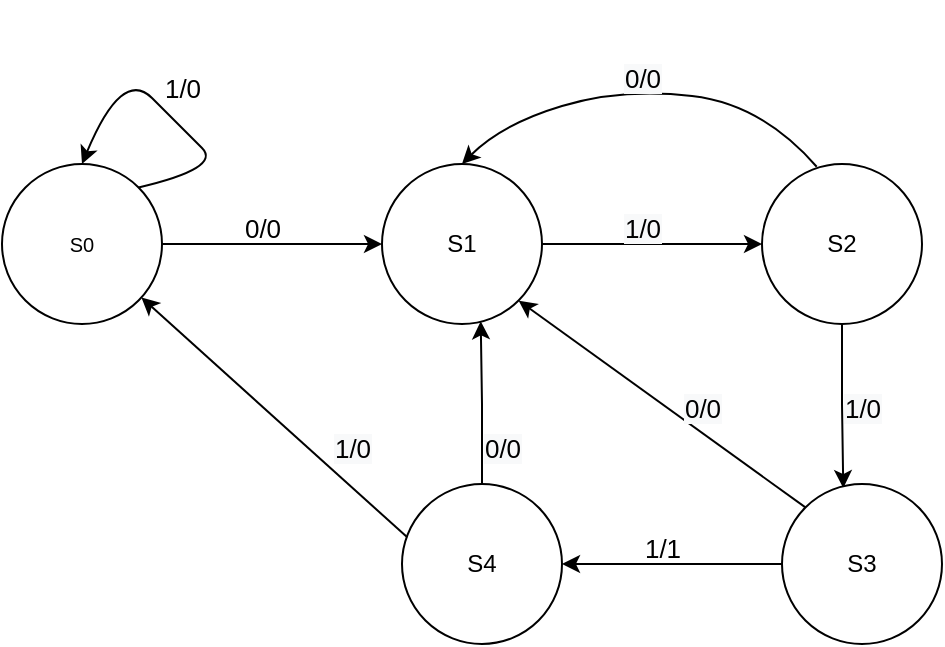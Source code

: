 <mxfile version="17.4.6" type="github">
  <diagram id="JiN5gUxKg_kHs-5ToOMZ" name="Page-1">
    <mxGraphModel dx="823" dy="484" grid="1" gridSize="10" guides="1" tooltips="1" connect="1" arrows="1" fold="1" page="1" pageScale="1" pageWidth="827" pageHeight="1169" math="0" shadow="0">
      <root>
        <mxCell id="0" />
        <mxCell id="1" parent="0" />
        <mxCell id="Cw4yV0d1_NEsQbWrNPIG-6" style="edgeStyle=orthogonalEdgeStyle;rounded=0;orthogonalLoop=1;jettySize=auto;html=1;entryX=0;entryY=0.5;entryDx=0;entryDy=0;fontSize=13;" edge="1" parent="1" source="Cw4yV0d1_NEsQbWrNPIG-1" target="Cw4yV0d1_NEsQbWrNPIG-3">
          <mxGeometry relative="1" as="geometry" />
        </mxCell>
        <mxCell id="Cw4yV0d1_NEsQbWrNPIG-1" value="&lt;font size=&quot;1&quot;&gt;S0&lt;/font&gt;" style="ellipse;whiteSpace=wrap;html=1;aspect=fixed;" vertex="1" parent="1">
          <mxGeometry x="120" y="98" width="80" height="80" as="geometry" />
        </mxCell>
        <mxCell id="Cw4yV0d1_NEsQbWrNPIG-8" style="edgeStyle=orthogonalEdgeStyle;rounded=0;orthogonalLoop=1;jettySize=auto;html=1;entryX=0.383;entryY=0.025;entryDx=0;entryDy=0;entryPerimeter=0;fontSize=13;" edge="1" parent="1" source="Cw4yV0d1_NEsQbWrNPIG-2" target="Cw4yV0d1_NEsQbWrNPIG-4">
          <mxGeometry relative="1" as="geometry" />
        </mxCell>
        <mxCell id="Cw4yV0d1_NEsQbWrNPIG-2" value="S2" style="ellipse;whiteSpace=wrap;html=1;aspect=fixed;" vertex="1" parent="1">
          <mxGeometry x="500" y="98" width="80" height="80" as="geometry" />
        </mxCell>
        <mxCell id="Cw4yV0d1_NEsQbWrNPIG-7" style="edgeStyle=orthogonalEdgeStyle;rounded=0;orthogonalLoop=1;jettySize=auto;html=1;entryX=0;entryY=0.5;entryDx=0;entryDy=0;fontSize=13;" edge="1" parent="1" source="Cw4yV0d1_NEsQbWrNPIG-3" target="Cw4yV0d1_NEsQbWrNPIG-2">
          <mxGeometry relative="1" as="geometry" />
        </mxCell>
        <mxCell id="Cw4yV0d1_NEsQbWrNPIG-3" value="S1" style="ellipse;whiteSpace=wrap;html=1;aspect=fixed;" vertex="1" parent="1">
          <mxGeometry x="310" y="98" width="80" height="80" as="geometry" />
        </mxCell>
        <mxCell id="Cw4yV0d1_NEsQbWrNPIG-9" style="edgeStyle=orthogonalEdgeStyle;rounded=0;orthogonalLoop=1;jettySize=auto;html=1;entryX=1;entryY=0.5;entryDx=0;entryDy=0;fontSize=13;" edge="1" parent="1" source="Cw4yV0d1_NEsQbWrNPIG-4" target="Cw4yV0d1_NEsQbWrNPIG-5">
          <mxGeometry relative="1" as="geometry" />
        </mxCell>
        <mxCell id="Cw4yV0d1_NEsQbWrNPIG-4" value="S3" style="ellipse;whiteSpace=wrap;html=1;aspect=fixed;" vertex="1" parent="1">
          <mxGeometry x="510" y="258" width="80" height="80" as="geometry" />
        </mxCell>
        <mxCell id="Cw4yV0d1_NEsQbWrNPIG-12" style="edgeStyle=orthogonalEdgeStyle;rounded=0;orthogonalLoop=1;jettySize=auto;html=1;exitX=0.5;exitY=0;exitDx=0;exitDy=0;entryX=0.617;entryY=0.983;entryDx=0;entryDy=0;entryPerimeter=0;fontSize=13;" edge="1" parent="1" source="Cw4yV0d1_NEsQbWrNPIG-5" target="Cw4yV0d1_NEsQbWrNPIG-3">
          <mxGeometry relative="1" as="geometry" />
        </mxCell>
        <mxCell id="Cw4yV0d1_NEsQbWrNPIG-5" value="S4" style="ellipse;whiteSpace=wrap;html=1;aspect=fixed;" vertex="1" parent="1">
          <mxGeometry x="320" y="258" width="80" height="80" as="geometry" />
        </mxCell>
        <mxCell id="Cw4yV0d1_NEsQbWrNPIG-11" value="" style="endArrow=classic;html=1;rounded=0;fontSize=13;exitX=0.033;exitY=0.333;exitDx=0;exitDy=0;exitPerimeter=0;" edge="1" parent="1" source="Cw4yV0d1_NEsQbWrNPIG-5" target="Cw4yV0d1_NEsQbWrNPIG-1">
          <mxGeometry width="50" height="50" relative="1" as="geometry">
            <mxPoint x="220" y="258" as="sourcePoint" />
            <mxPoint x="270" y="208" as="targetPoint" />
          </mxGeometry>
        </mxCell>
        <mxCell id="Cw4yV0d1_NEsQbWrNPIG-13" value="" style="endArrow=classic;html=1;rounded=0;fontSize=13;entryX=1;entryY=1;entryDx=0;entryDy=0;exitX=0;exitY=0;exitDx=0;exitDy=0;" edge="1" parent="1" source="Cw4yV0d1_NEsQbWrNPIG-4" target="Cw4yV0d1_NEsQbWrNPIG-3">
          <mxGeometry width="50" height="50" relative="1" as="geometry">
            <mxPoint x="370" y="328" as="sourcePoint" />
            <mxPoint x="420" y="278" as="targetPoint" />
          </mxGeometry>
        </mxCell>
        <mxCell id="Cw4yV0d1_NEsQbWrNPIG-15" value="" style="curved=1;endArrow=classic;html=1;rounded=0;fontSize=13;exitX=0.342;exitY=0.017;exitDx=0;exitDy=0;exitPerimeter=0;entryX=0.5;entryY=0;entryDx=0;entryDy=0;" edge="1" parent="1" source="Cw4yV0d1_NEsQbWrNPIG-2" target="Cw4yV0d1_NEsQbWrNPIG-3">
          <mxGeometry width="50" height="50" relative="1" as="geometry">
            <mxPoint x="370" y="128" as="sourcePoint" />
            <mxPoint x="420" y="78" as="targetPoint" />
            <Array as="points">
              <mxPoint x="500" y="68" />
              <mxPoint x="430" y="60" />
              <mxPoint x="370" y="78" />
            </Array>
          </mxGeometry>
        </mxCell>
        <mxCell id="Cw4yV0d1_NEsQbWrNPIG-16" value="0/0" style="text;html=1;align=center;verticalAlign=middle;resizable=0;points=[];autosize=1;strokeColor=none;fillColor=none;fontSize=13;" vertex="1" parent="1">
          <mxGeometry x="235" y="120" width="30" height="20" as="geometry" />
        </mxCell>
        <mxCell id="Cw4yV0d1_NEsQbWrNPIG-17" value="&#xa;&#xa;&lt;span style=&quot;color: rgb(0, 0, 0); font-family: helvetica; font-size: 13px; font-style: normal; font-weight: 400; letter-spacing: normal; text-align: center; text-indent: 0px; text-transform: none; word-spacing: 0px; background-color: rgb(248, 249, 250); display: inline; float: none;&quot;&gt;0/0&lt;/span&gt;&#xa;&#xa;" style="text;html=1;align=center;verticalAlign=middle;resizable=0;points=[];autosize=1;strokeColor=none;fillColor=none;fontSize=13;" vertex="1" parent="1">
          <mxGeometry x="425" y="20" width="30" height="70" as="geometry" />
        </mxCell>
        <mxCell id="Cw4yV0d1_NEsQbWrNPIG-18" value="&#xa;&#xa;&lt;span style=&quot;color: rgb(0, 0, 0); font-family: helvetica; font-size: 13px; font-style: normal; font-weight: 400; letter-spacing: normal; text-align: center; text-indent: 0px; text-transform: none; word-spacing: 0px; background-color: rgb(248, 249, 250); display: inline; float: none;&quot;&gt;1/0&lt;/span&gt;&#xa;&#xa;" style="text;html=1;align=center;verticalAlign=middle;resizable=0;points=[];autosize=1;strokeColor=none;fillColor=none;fontSize=13;" vertex="1" parent="1">
          <mxGeometry x="425" y="95" width="30" height="70" as="geometry" />
        </mxCell>
        <mxCell id="Cw4yV0d1_NEsQbWrNPIG-19" value="&#xa;&#xa;&lt;span style=&quot;color: rgb(0, 0, 0); font-family: helvetica; font-size: 13px; font-style: normal; font-weight: 400; letter-spacing: normal; text-align: center; text-indent: 0px; text-transform: none; word-spacing: 0px; background-color: rgb(248, 249, 250); display: inline; float: none;&quot;&gt;1/0&lt;/span&gt;&#xa;&#xa;" style="text;html=1;align=center;verticalAlign=middle;resizable=0;points=[];autosize=1;strokeColor=none;fillColor=none;fontSize=13;" vertex="1" parent="1">
          <mxGeometry x="535" y="185" width="30" height="70" as="geometry" />
        </mxCell>
        <mxCell id="Cw4yV0d1_NEsQbWrNPIG-20" value="&#xa;&#xa;&lt;span style=&quot;color: rgb(0, 0, 0); font-family: helvetica; font-size: 13px; font-style: normal; font-weight: 400; letter-spacing: normal; text-align: center; text-indent: 0px; text-transform: none; word-spacing: 0px; background-color: rgb(248, 249, 250); display: inline; float: none;&quot;&gt;0/0&lt;/span&gt;&#xa;&#xa;" style="text;html=1;align=center;verticalAlign=middle;resizable=0;points=[];autosize=1;strokeColor=none;fillColor=none;fontSize=13;" vertex="1" parent="1">
          <mxGeometry x="455" y="185" width="30" height="70" as="geometry" />
        </mxCell>
        <mxCell id="Cw4yV0d1_NEsQbWrNPIG-22" value="1/1" style="text;html=1;align=center;verticalAlign=middle;resizable=0;points=[];autosize=1;strokeColor=none;fillColor=none;fontSize=13;" vertex="1" parent="1">
          <mxGeometry x="435" y="280" width="30" height="20" as="geometry" />
        </mxCell>
        <mxCell id="Cw4yV0d1_NEsQbWrNPIG-23" value="&#xa;&#xa;&lt;span style=&quot;color: rgb(0, 0, 0); font-family: helvetica; font-size: 13px; font-style: normal; font-weight: 400; letter-spacing: normal; text-align: center; text-indent: 0px; text-transform: none; word-spacing: 0px; background-color: rgb(248, 249, 250); display: inline; float: none;&quot;&gt;0/0&lt;/span&gt;&#xa;&#xa;" style="text;html=1;align=center;verticalAlign=middle;resizable=0;points=[];autosize=1;strokeColor=none;fillColor=none;fontSize=13;" vertex="1" parent="1">
          <mxGeometry x="355" y="205" width="30" height="70" as="geometry" />
        </mxCell>
        <mxCell id="Cw4yV0d1_NEsQbWrNPIG-25" value="&#xa;&#xa;&lt;span style=&quot;color: rgb(0, 0, 0); font-family: helvetica; font-size: 13px; font-style: normal; font-weight: 400; letter-spacing: normal; text-align: center; text-indent: 0px; text-transform: none; word-spacing: 0px; background-color: rgb(248, 249, 250); display: inline; float: none;&quot;&gt;1/0&lt;/span&gt;&#xa;&#xa;" style="text;html=1;align=center;verticalAlign=middle;resizable=0;points=[];autosize=1;strokeColor=none;fillColor=none;fontSize=13;" vertex="1" parent="1">
          <mxGeometry x="280" y="205" width="30" height="70" as="geometry" />
        </mxCell>
        <mxCell id="Cw4yV0d1_NEsQbWrNPIG-26" value="" style="curved=1;endArrow=classic;html=1;rounded=0;fontSize=13;exitX=1;exitY=0;exitDx=0;exitDy=0;entryX=0.5;entryY=0;entryDx=0;entryDy=0;" edge="1" parent="1" source="Cw4yV0d1_NEsQbWrNPIG-1" target="Cw4yV0d1_NEsQbWrNPIG-1">
          <mxGeometry width="50" height="50" relative="1" as="geometry">
            <mxPoint x="180" y="100" as="sourcePoint" />
            <mxPoint x="230" y="50" as="targetPoint" />
            <Array as="points">
              <mxPoint x="230" y="100" />
              <mxPoint x="210" y="80" />
              <mxPoint x="180" y="50" />
            </Array>
          </mxGeometry>
        </mxCell>
        <mxCell id="Cw4yV0d1_NEsQbWrNPIG-27" value="1/0" style="text;html=1;align=center;verticalAlign=middle;resizable=0;points=[];autosize=1;strokeColor=none;fillColor=none;fontSize=13;" vertex="1" parent="1">
          <mxGeometry x="195" y="50" width="30" height="20" as="geometry" />
        </mxCell>
      </root>
    </mxGraphModel>
  </diagram>
</mxfile>
